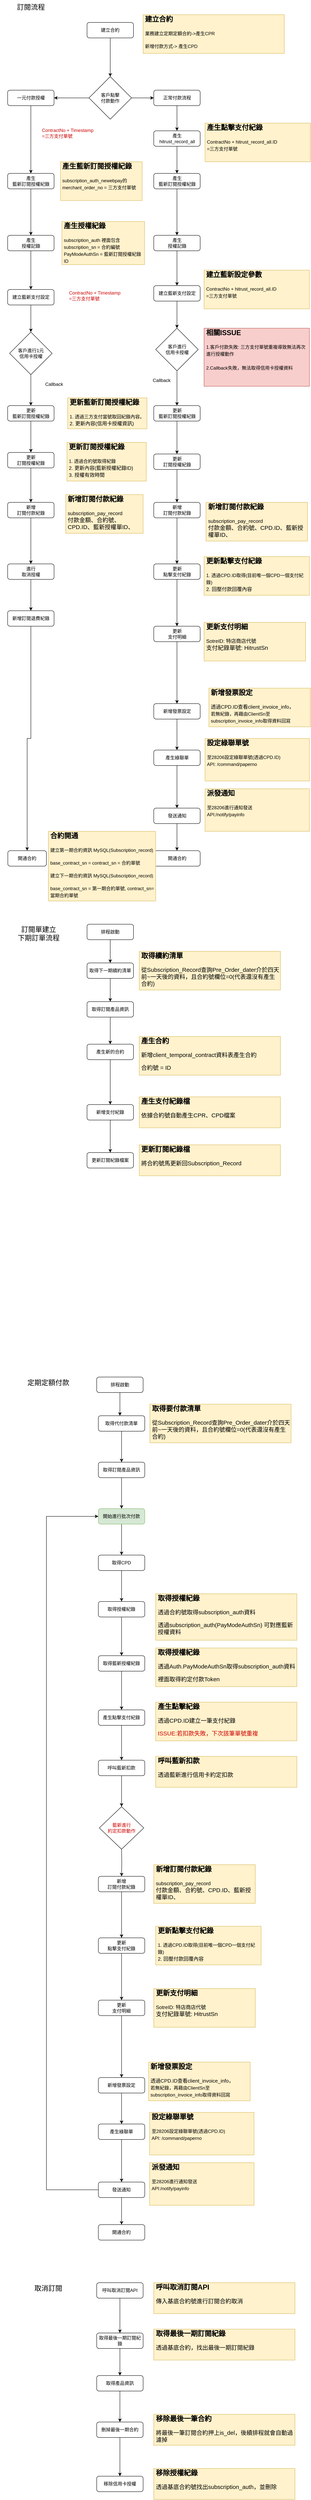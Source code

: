 <mxfile version="20.2.7" type="device"><diagram id="C5RBs43oDa-KdzZeNtuy" name="Page-1"><mxGraphModel dx="1422" dy="3100" grid="1" gridSize="10" guides="1" tooltips="1" connect="1" arrows="1" fold="1" page="1" pageScale="1" pageWidth="827" pageHeight="1169" math="0" shadow="0"><root><mxCell id="WIyWlLk6GJQsqaUBKTNV-0"/><mxCell id="WIyWlLk6GJQsqaUBKTNV-1" parent="WIyWlLk6GJQsqaUBKTNV-0"/><mxCell id="qbngYdAmjXUDiEAfB_qs-0" value="&lt;span style=&quot;font-size: 18px;&quot;&gt;訂閱流程&lt;/span&gt;" style="text;html=1;strokeColor=none;fillColor=none;align=center;verticalAlign=middle;whiteSpace=wrap;rounded=0;" parent="WIyWlLk6GJQsqaUBKTNV-1" vertex="1"><mxGeometry y="-2338" width="160" height="38" as="geometry"/></mxCell><mxCell id="qbngYdAmjXUDiEAfB_qs-3" style="edgeStyle=orthogonalEdgeStyle;rounded=0;orthogonalLoop=1;jettySize=auto;html=1;entryX=0.5;entryY=0;entryDx=0;entryDy=0;" parent="WIyWlLk6GJQsqaUBKTNV-1" source="qbngYdAmjXUDiEAfB_qs-1" edge="1"><mxGeometry relative="1" as="geometry"><mxPoint x="285" y="-2140" as="targetPoint"/></mxGeometry></mxCell><mxCell id="qbngYdAmjXUDiEAfB_qs-1" value="建立合約" style="rounded=1;whiteSpace=wrap;html=1;fontSize=12;glass=0;strokeWidth=1;shadow=0;" parent="WIyWlLk6GJQsqaUBKTNV-1" vertex="1"><mxGeometry x="225" y="-2280" width="120" height="40" as="geometry"/></mxCell><mxCell id="qbngYdAmjXUDiEAfB_qs-2" value="&lt;h1 style=&quot;font-size: 18px;&quot;&gt;建立合約&lt;/h1&gt;&lt;p style=&quot;&quot;&gt;&lt;span style=&quot;font-size: 12px;&quot;&gt;業務建立定期定額合約-&amp;gt;產生CPR&lt;/span&gt;&lt;/p&gt;&lt;p style=&quot;&quot;&gt;&lt;span style=&quot;font-size: 12px;&quot;&gt;新增付款方式-&amp;gt; 產生CPD&lt;/span&gt;&lt;/p&gt;" style="text;html=1;strokeColor=#d6b656;fillColor=#fff2cc;spacing=5;spacingTop=-20;whiteSpace=wrap;overflow=hidden;rounded=0;fontSize=15;" parent="WIyWlLk6GJQsqaUBKTNV-1" vertex="1"><mxGeometry x="370" y="-2300" width="365" height="100" as="geometry"/></mxCell><mxCell id="qbngYdAmjXUDiEAfB_qs-8" style="edgeStyle=orthogonalEdgeStyle;rounded=0;orthogonalLoop=1;jettySize=auto;html=1;" parent="WIyWlLk6GJQsqaUBKTNV-1" source="qbngYdAmjXUDiEAfB_qs-6" target="qbngYdAmjXUDiEAfB_qs-7" edge="1"><mxGeometry relative="1" as="geometry"/></mxCell><mxCell id="ElhODkZ8L2R_vUTgXURQ-17" style="edgeStyle=orthogonalEdgeStyle;rounded=0;orthogonalLoop=1;jettySize=auto;html=1;entryX=1;entryY=0.5;entryDx=0;entryDy=0;fontSize=12;" parent="WIyWlLk6GJQsqaUBKTNV-1" source="qbngYdAmjXUDiEAfB_qs-6" target="ElhODkZ8L2R_vUTgXURQ-16" edge="1"><mxGeometry relative="1" as="geometry"/></mxCell><mxCell id="qbngYdAmjXUDiEAfB_qs-6" value="客戶點擊&lt;br&gt;付款動作" style="rhombus;whiteSpace=wrap;html=1;" parent="WIyWlLk6GJQsqaUBKTNV-1" vertex="1"><mxGeometry x="230" y="-2140" width="110" height="110" as="geometry"/></mxCell><mxCell id="qbngYdAmjXUDiEAfB_qs-11" style="edgeStyle=orthogonalEdgeStyle;rounded=0;orthogonalLoop=1;jettySize=auto;html=1;" parent="WIyWlLk6GJQsqaUBKTNV-1" source="qbngYdAmjXUDiEAfB_qs-7" target="qbngYdAmjXUDiEAfB_qs-10" edge="1"><mxGeometry relative="1" as="geometry"/></mxCell><mxCell id="qbngYdAmjXUDiEAfB_qs-7" value="正常付款流程" style="rounded=1;whiteSpace=wrap;html=1;fontSize=12;glass=0;strokeWidth=1;shadow=0;" parent="WIyWlLk6GJQsqaUBKTNV-1" vertex="1"><mxGeometry x="397.5" y="-2105" width="120" height="40" as="geometry"/></mxCell><mxCell id="qbngYdAmjXUDiEAfB_qs-12" style="edgeStyle=orthogonalEdgeStyle;rounded=0;orthogonalLoop=1;jettySize=auto;html=1;entryX=0.5;entryY=0;entryDx=0;entryDy=0;" parent="WIyWlLk6GJQsqaUBKTNV-1" source="qbngYdAmjXUDiEAfB_qs-10" target="qbngYdAmjXUDiEAfB_qs-13" edge="1"><mxGeometry relative="1" as="geometry"><mxPoint x="457.5" y="-1910" as="targetPoint"/></mxGeometry></mxCell><mxCell id="qbngYdAmjXUDiEAfB_qs-10" value="產生&lt;br&gt;hitrust_record_all" style="rounded=1;whiteSpace=wrap;html=1;fontSize=12;glass=0;strokeWidth=1;shadow=0;" parent="WIyWlLk6GJQsqaUBKTNV-1" vertex="1"><mxGeometry x="397.5" y="-2000" width="120" height="40" as="geometry"/></mxCell><mxCell id="qbngYdAmjXUDiEAfB_qs-18" style="edgeStyle=orthogonalEdgeStyle;rounded=0;orthogonalLoop=1;jettySize=auto;html=1;" parent="WIyWlLk6GJQsqaUBKTNV-1" source="qbngYdAmjXUDiEAfB_qs-13" target="qbngYdAmjXUDiEAfB_qs-17" edge="1"><mxGeometry relative="1" as="geometry"/></mxCell><mxCell id="qbngYdAmjXUDiEAfB_qs-13" value="產生&lt;br&gt;藍新訂閱授權紀錄" style="rounded=1;whiteSpace=wrap;html=1;fontSize=12;glass=0;strokeWidth=1;shadow=0;" parent="WIyWlLk6GJQsqaUBKTNV-1" vertex="1"><mxGeometry x="397.5" y="-1890" width="120" height="40" as="geometry"/></mxCell><mxCell id="qbngYdAmjXUDiEAfB_qs-14" value="&lt;h1 style=&quot;font-size: 18px;&quot;&gt;產生點擊支付紀錄&lt;/h1&gt;&lt;p style=&quot;&quot;&gt;&lt;/p&gt;&lt;span style=&quot;font-size: 12px;&quot;&gt;ContractNo +&amp;nbsp;&lt;/span&gt;&lt;span style=&quot;font-size: 12px; text-align: center;&quot;&gt;hitrust_record_all.ID&lt;br&gt;=三方支付單號&lt;br&gt;&lt;/span&gt;" style="text;html=1;strokeColor=#d6b656;fillColor=#fff2cc;spacing=5;spacingTop=-20;whiteSpace=wrap;overflow=hidden;rounded=0;fontSize=15;" parent="WIyWlLk6GJQsqaUBKTNV-1" vertex="1"><mxGeometry x="530" y="-2020" width="272.5" height="100" as="geometry"/></mxCell><mxCell id="qbngYdAmjXUDiEAfB_qs-21" style="edgeStyle=orthogonalEdgeStyle;rounded=0;orthogonalLoop=1;jettySize=auto;html=1;entryX=0.5;entryY=0;entryDx=0;entryDy=0;fontSize=12;" parent="WIyWlLk6GJQsqaUBKTNV-1" source="qbngYdAmjXUDiEAfB_qs-17" target="qbngYdAmjXUDiEAfB_qs-20" edge="1"><mxGeometry relative="1" as="geometry"/></mxCell><mxCell id="qbngYdAmjXUDiEAfB_qs-17" value="產生&lt;br&gt;授權記錄" style="rounded=1;whiteSpace=wrap;html=1;fontSize=12;glass=0;strokeWidth=1;shadow=0;" parent="WIyWlLk6GJQsqaUBKTNV-1" vertex="1"><mxGeometry x="397.5" y="-1730" width="120" height="40" as="geometry"/></mxCell><mxCell id="qbngYdAmjXUDiEAfB_qs-19" value="&lt;h1 style=&quot;font-size: 18px;&quot;&gt;產生授權紀錄&lt;/h1&gt;&lt;p style=&quot;&quot;&gt;&lt;/p&gt;&lt;span style=&quot;text-align: center;&quot;&gt;&lt;span style=&quot;font-size: 12px;&quot;&gt;subscription_auth 裡面包含&lt;br&gt;subscription_sn = 合約編號&lt;/span&gt;&lt;br&gt;&lt;span style=&quot;font-size: 12px;&quot;&gt;PayModeAuthSn = 藍新訂閱授權紀錄ID&lt;/span&gt;&lt;br&gt;&lt;/span&gt;" style="text;html=1;strokeColor=#d6b656;fillColor=#fff2cc;spacing=5;spacingTop=-20;whiteSpace=wrap;overflow=hidden;rounded=0;fontSize=15;" parent="WIyWlLk6GJQsqaUBKTNV-1" vertex="1"><mxGeometry x="160" y="-1765.75" width="213.75" height="111.5" as="geometry"/></mxCell><mxCell id="qbngYdAmjXUDiEAfB_qs-24" style="edgeStyle=orthogonalEdgeStyle;rounded=0;orthogonalLoop=1;jettySize=auto;html=1;entryX=0.5;entryY=0;entryDx=0;entryDy=0;fontSize=12;" parent="WIyWlLk6GJQsqaUBKTNV-1" source="qbngYdAmjXUDiEAfB_qs-20" target="qbngYdAmjXUDiEAfB_qs-23" edge="1"><mxGeometry relative="1" as="geometry"/></mxCell><mxCell id="qbngYdAmjXUDiEAfB_qs-20" value="建立藍新支付設定" style="rounded=1;whiteSpace=wrap;html=1;fontSize=12;glass=0;strokeWidth=1;shadow=0;" parent="WIyWlLk6GJQsqaUBKTNV-1" vertex="1"><mxGeometry x="397.5" y="-1600" width="120" height="40" as="geometry"/></mxCell><mxCell id="qbngYdAmjXUDiEAfB_qs-22" value="&lt;h1 style=&quot;font-size: 18px;&quot;&gt;建立藍新設定參數&lt;/h1&gt;&lt;p style=&quot;&quot;&gt;&lt;/p&gt;&lt;span style=&quot;font-size: 12px;&quot;&gt;ContractNo +&amp;nbsp;&lt;/span&gt;&lt;span style=&quot;font-size: 12px; text-align: center;&quot;&gt;hitrust_record_all.ID&lt;br&gt;=三方支付單號&lt;br&gt;&lt;/span&gt;" style="text;html=1;strokeColor=#d6b656;fillColor=#fff2cc;spacing=5;spacingTop=-20;whiteSpace=wrap;overflow=hidden;rounded=0;fontSize=15;" parent="WIyWlLk6GJQsqaUBKTNV-1" vertex="1"><mxGeometry x="527.5" y="-1640" width="272.5" height="100" as="geometry"/></mxCell><mxCell id="qbngYdAmjXUDiEAfB_qs-26" style="edgeStyle=orthogonalEdgeStyle;rounded=0;orthogonalLoop=1;jettySize=auto;html=1;fontSize=12;" parent="WIyWlLk6GJQsqaUBKTNV-1" source="qbngYdAmjXUDiEAfB_qs-23" target="qbngYdAmjXUDiEAfB_qs-25" edge="1"><mxGeometry relative="1" as="geometry"/></mxCell><mxCell id="qbngYdAmjXUDiEAfB_qs-23" value="客戶進行&lt;br&gt;信用卡授權" style="rhombus;whiteSpace=wrap;html=1;" parent="WIyWlLk6GJQsqaUBKTNV-1" vertex="1"><mxGeometry x="402.5" y="-1490" width="110" height="110" as="geometry"/></mxCell><mxCell id="qbngYdAmjXUDiEAfB_qs-34" style="edgeStyle=orthogonalEdgeStyle;rounded=0;orthogonalLoop=1;jettySize=auto;html=1;entryX=0.5;entryY=0;entryDx=0;entryDy=0;fontSize=13;" parent="WIyWlLk6GJQsqaUBKTNV-1" source="qbngYdAmjXUDiEAfB_qs-25" target="qbngYdAmjXUDiEAfB_qs-32" edge="1"><mxGeometry relative="1" as="geometry"/></mxCell><mxCell id="qbngYdAmjXUDiEAfB_qs-25" value="更新&lt;br&gt;藍新訂閱授權紀錄" style="rounded=1;whiteSpace=wrap;html=1;fontSize=12;glass=0;strokeWidth=1;shadow=0;" parent="WIyWlLk6GJQsqaUBKTNV-1" vertex="1"><mxGeometry x="397.5" y="-1290" width="120" height="40" as="geometry"/></mxCell><mxCell id="qbngYdAmjXUDiEAfB_qs-27" value="Callback" style="text;html=1;strokeColor=none;fillColor=none;align=center;verticalAlign=middle;whiteSpace=wrap;rounded=0;fontSize=12;" parent="WIyWlLk6GJQsqaUBKTNV-1" vertex="1"><mxGeometry x="387.5" y="-1370" width="60" height="30" as="geometry"/></mxCell><mxCell id="qbngYdAmjXUDiEAfB_qs-30" value="&lt;h1 style=&quot;font-size: 18px;&quot;&gt;相關ISSUE&lt;/h1&gt;&lt;p style=&quot;&quot;&gt;&lt;/p&gt;&lt;span style=&quot;font-size: 12px; text-align: center;&quot;&gt;1.客戶付款失敗: 三方支付單號重複導致無法再次進行授權動作&lt;br&gt;&lt;br&gt;2.Callback失敗，無法取得信用卡授權資料&lt;br&gt;&lt;/span&gt;" style="text;html=1;strokeColor=#b85450;fillColor=#f8cecc;spacing=5;spacingTop=-20;whiteSpace=wrap;overflow=hidden;rounded=0;fontSize=15;" parent="WIyWlLk6GJQsqaUBKTNV-1" vertex="1"><mxGeometry x="527.5" y="-1490" width="272.5" height="150" as="geometry"/></mxCell><mxCell id="qbngYdAmjXUDiEAfB_qs-31" value="&lt;h1 style=&quot;font-size: 18px;&quot;&gt;更新藍新訂閱授權紀錄&lt;/h1&gt;&lt;p style=&quot;&quot;&gt;&lt;/p&gt;&lt;span style=&quot;text-align: center; font-size: 13px;&quot;&gt;&lt;span style=&quot;font-size: 12px;&quot;&gt;1. 透過三方支付當號取回紀錄內容。&lt;br&gt;&lt;/span&gt;2. 更新內容(信用卡授權資訊)&lt;br&gt;&lt;br&gt;&lt;/span&gt;" style="text;html=1;strokeColor=#d6b656;fillColor=#fff2cc;spacing=5;spacingTop=-20;whiteSpace=wrap;overflow=hidden;rounded=0;fontSize=15;" parent="WIyWlLk6GJQsqaUBKTNV-1" vertex="1"><mxGeometry x="175" y="-1310" width="205" height="80" as="geometry"/></mxCell><mxCell id="qbngYdAmjXUDiEAfB_qs-36" style="edgeStyle=orthogonalEdgeStyle;rounded=0;orthogonalLoop=1;jettySize=auto;html=1;fontSize=13;" parent="WIyWlLk6GJQsqaUBKTNV-1" source="qbngYdAmjXUDiEAfB_qs-32" target="qbngYdAmjXUDiEAfB_qs-35" edge="1"><mxGeometry relative="1" as="geometry"/></mxCell><mxCell id="qbngYdAmjXUDiEAfB_qs-32" value="更新&lt;br&gt;訂閱授權紀錄" style="rounded=1;whiteSpace=wrap;html=1;fontSize=12;glass=0;strokeWidth=1;shadow=0;" parent="WIyWlLk6GJQsqaUBKTNV-1" vertex="1"><mxGeometry x="397.5" y="-1165" width="120" height="40" as="geometry"/></mxCell><mxCell id="qbngYdAmjXUDiEAfB_qs-33" value="&lt;h1 style=&quot;font-size: 18px;&quot;&gt;更新訂閱授權紀錄&lt;/h1&gt;&lt;p style=&quot;&quot;&gt;&lt;/p&gt;&lt;span style=&quot;text-align: center; font-size: 13px;&quot;&gt;&lt;span style=&quot;font-size: 12px;&quot;&gt;1. 透過合約號取得紀錄&lt;br&gt;&lt;/span&gt;2. 更新內容(藍新授權紀錄ID)&lt;br&gt;3. 授權有效時間&lt;br&gt;&lt;br&gt;&lt;/span&gt;" style="text;html=1;strokeColor=#d6b656;fillColor=#fff2cc;spacing=5;spacingTop=-20;whiteSpace=wrap;overflow=hidden;rounded=0;fontSize=15;" parent="WIyWlLk6GJQsqaUBKTNV-1" vertex="1"><mxGeometry x="173.13" y="-1195" width="205" height="100" as="geometry"/></mxCell><mxCell id="qbngYdAmjXUDiEAfB_qs-39" style="edgeStyle=orthogonalEdgeStyle;rounded=0;orthogonalLoop=1;jettySize=auto;html=1;fontSize=13;" parent="WIyWlLk6GJQsqaUBKTNV-1" source="qbngYdAmjXUDiEAfB_qs-35" target="qbngYdAmjXUDiEAfB_qs-38" edge="1"><mxGeometry relative="1" as="geometry"/></mxCell><mxCell id="qbngYdAmjXUDiEAfB_qs-35" value="新增&lt;br&gt;訂閱付款紀錄" style="rounded=1;whiteSpace=wrap;html=1;fontSize=12;glass=0;strokeWidth=1;shadow=0;" parent="WIyWlLk6GJQsqaUBKTNV-1" vertex="1"><mxGeometry x="397.5" y="-1040" width="120" height="40" as="geometry"/></mxCell><mxCell id="qbngYdAmjXUDiEAfB_qs-37" value="&lt;h1 style=&quot;font-size: 18px;&quot;&gt;新增訂閱付款紀錄&lt;/h1&gt;&lt;p style=&quot;&quot;&gt;&lt;/p&gt;&lt;span style=&quot;text-align: center;&quot;&gt;&lt;span style=&quot;font-size: 13px;&quot;&gt;subscription_pay_record&lt;br&gt;&lt;/span&gt;付款金額、合約號、CPD.ID、藍新授權單ID、&lt;br&gt;&lt;br&gt;&lt;/span&gt;" style="text;html=1;strokeColor=#d6b656;fillColor=#fff2cc;spacing=5;spacingTop=-20;whiteSpace=wrap;overflow=hidden;rounded=0;fontSize=15;" parent="WIyWlLk6GJQsqaUBKTNV-1" vertex="1"><mxGeometry x="532.5" y="-1040" width="262.5" height="100" as="geometry"/></mxCell><mxCell id="qbngYdAmjXUDiEAfB_qs-42" style="edgeStyle=orthogonalEdgeStyle;rounded=0;orthogonalLoop=1;jettySize=auto;html=1;entryX=0.5;entryY=0;entryDx=0;entryDy=0;fontSize=13;" parent="WIyWlLk6GJQsqaUBKTNV-1" source="qbngYdAmjXUDiEAfB_qs-38" target="qbngYdAmjXUDiEAfB_qs-41" edge="1"><mxGeometry relative="1" as="geometry"/></mxCell><mxCell id="qbngYdAmjXUDiEAfB_qs-38" value="更新&lt;br&gt;點擊支付紀錄" style="rounded=1;whiteSpace=wrap;html=1;fontSize=12;glass=0;strokeWidth=1;shadow=0;" parent="WIyWlLk6GJQsqaUBKTNV-1" vertex="1"><mxGeometry x="397.5" y="-881" width="120" height="40" as="geometry"/></mxCell><mxCell id="qbngYdAmjXUDiEAfB_qs-40" value="&lt;h1 style=&quot;font-size: 18px;&quot;&gt;更新點擊支付紀錄&lt;/h1&gt;&lt;p style=&quot;&quot;&gt;&lt;/p&gt;&lt;span style=&quot;text-align: center; font-size: 13px;&quot;&gt;&lt;span style=&quot;font-size: 12px;&quot;&gt;1. 透過CPD.ID取得(目前唯一個CPD一個支付紀錄)&lt;br&gt;&lt;/span&gt;2. 回壓付款回覆內容&lt;br&gt;&lt;br&gt;&lt;/span&gt;" style="text;html=1;strokeColor=#d6b656;fillColor=#fff2cc;spacing=5;spacingTop=-20;whiteSpace=wrap;overflow=hidden;rounded=0;fontSize=15;" parent="WIyWlLk6GJQsqaUBKTNV-1" vertex="1"><mxGeometry x="527.5" y="-900" width="272.5" height="100" as="geometry"/></mxCell><mxCell id="ElhODkZ8L2R_vUTgXURQ-1" style="edgeStyle=orthogonalEdgeStyle;rounded=0;orthogonalLoop=1;jettySize=auto;html=1;entryX=0.5;entryY=0;entryDx=0;entryDy=0;" parent="WIyWlLk6GJQsqaUBKTNV-1" source="qbngYdAmjXUDiEAfB_qs-41" target="ElhODkZ8L2R_vUTgXURQ-0" edge="1"><mxGeometry relative="1" as="geometry"/></mxCell><mxCell id="qbngYdAmjXUDiEAfB_qs-41" value="更新&lt;br&gt;支付明細" style="rounded=1;whiteSpace=wrap;html=1;fontSize=12;glass=0;strokeWidth=1;shadow=0;" parent="WIyWlLk6GJQsqaUBKTNV-1" vertex="1"><mxGeometry x="397.5" y="-720" width="120" height="40" as="geometry"/></mxCell><mxCell id="qbngYdAmjXUDiEAfB_qs-43" value="&lt;h1 style=&quot;font-size: 18px;&quot;&gt;更新支付明細&lt;/h1&gt;&lt;p style=&quot;&quot;&gt;&lt;/p&gt;&lt;span style=&quot;text-align: center;&quot;&gt;&lt;span style=&quot;font-size: 13px;&quot;&gt;SotreID: 特店商店代號&lt;br&gt;&lt;/span&gt;支付紀錄單號: HitrustSn&lt;br&gt;&lt;br&gt;&lt;/span&gt;" style="text;html=1;strokeColor=#d6b656;fillColor=#fff2cc;spacing=5;spacingTop=-20;whiteSpace=wrap;overflow=hidden;rounded=0;fontSize=15;" parent="WIyWlLk6GJQsqaUBKTNV-1" vertex="1"><mxGeometry x="527.5" y="-730" width="262.5" height="100" as="geometry"/></mxCell><mxCell id="ElhODkZ8L2R_vUTgXURQ-4" style="edgeStyle=orthogonalEdgeStyle;rounded=0;orthogonalLoop=1;jettySize=auto;html=1;fontSize=12;" parent="WIyWlLk6GJQsqaUBKTNV-1" source="ElhODkZ8L2R_vUTgXURQ-0" target="ElhODkZ8L2R_vUTgXURQ-3" edge="1"><mxGeometry relative="1" as="geometry"/></mxCell><mxCell id="ElhODkZ8L2R_vUTgXURQ-0" value="新增發票設定" style="rounded=1;whiteSpace=wrap;html=1;fontSize=12;glass=0;strokeWidth=1;shadow=0;" parent="WIyWlLk6GJQsqaUBKTNV-1" vertex="1"><mxGeometry x="397.5" y="-520" width="120" height="40" as="geometry"/></mxCell><mxCell id="ElhODkZ8L2R_vUTgXURQ-2" value="&lt;h1 style=&quot;font-size: 18px;&quot;&gt;新增發票設定&lt;/h1&gt;&lt;p style=&quot;&quot;&gt;&lt;/p&gt;&lt;span style=&quot;text-align: center;&quot;&gt;&lt;span style=&quot;font-size: 13px;&quot;&gt;透過CPD.ID查看client_invoice_info，&lt;br&gt;&lt;/span&gt;&lt;font style=&quot;font-size: 12px;&quot;&gt;若無紀錄，再藉由ClientSn至subscription_invoice_info取得資料回寫&lt;/font&gt;&lt;br&gt;&lt;/span&gt;" style="text;html=1;strokeColor=#d6b656;fillColor=#fff2cc;spacing=5;spacingTop=-20;whiteSpace=wrap;overflow=hidden;rounded=0;fontSize=15;" parent="WIyWlLk6GJQsqaUBKTNV-1" vertex="1"><mxGeometry x="540" y="-560" width="262.5" height="100" as="geometry"/></mxCell><mxCell id="ElhODkZ8L2R_vUTgXURQ-11" style="edgeStyle=orthogonalEdgeStyle;rounded=0;orthogonalLoop=1;jettySize=auto;html=1;fontSize=12;" parent="WIyWlLk6GJQsqaUBKTNV-1" source="ElhODkZ8L2R_vUTgXURQ-3" target="ElhODkZ8L2R_vUTgXURQ-10" edge="1"><mxGeometry relative="1" as="geometry"/></mxCell><mxCell id="ElhODkZ8L2R_vUTgXURQ-3" value="產生綠聯單" style="rounded=1;whiteSpace=wrap;html=1;fontSize=12;glass=0;strokeWidth=1;shadow=0;" parent="WIyWlLk6GJQsqaUBKTNV-1" vertex="1"><mxGeometry x="397.5" y="-400" width="120" height="40" as="geometry"/></mxCell><mxCell id="ElhODkZ8L2R_vUTgXURQ-6" value="&lt;h1 style=&quot;font-size: 18px;&quot;&gt;設定綠聯單號&lt;/h1&gt;&lt;p style=&quot;&quot;&gt;&lt;/p&gt;&lt;span style=&quot;font-size: 12px;&quot;&gt;至28206設定綠聯單號(透過CPD.ID)&lt;/span&gt;&lt;br&gt;&lt;span style=&quot;font-size: 12px;&quot;&gt;API: /command/paperno&lt;br&gt;&lt;/span&gt;" style="text;html=1;strokeColor=#d6b656;fillColor=#fff2cc;spacing=5;spacingTop=-20;whiteSpace=wrap;overflow=hidden;rounded=0;fontSize=15;" parent="WIyWlLk6GJQsqaUBKTNV-1" vertex="1"><mxGeometry x="530" y="-430" width="270" height="110" as="geometry"/></mxCell><mxCell id="ElhODkZ8L2R_vUTgXURQ-7" value="&lt;h1 style=&quot;font-size: 18px;&quot;&gt;派發通知&lt;/h1&gt;&lt;p style=&quot;&quot;&gt;&lt;/p&gt;&lt;span style=&quot;font-size: 12px;&quot;&gt;至28206進行通知發送&lt;br&gt;API:/notify/payinfo&lt;/span&gt;" style="text;html=1;strokeColor=#d6b656;fillColor=#fff2cc;spacing=5;spacingTop=-20;whiteSpace=wrap;overflow=hidden;rounded=0;fontSize=15;" parent="WIyWlLk6GJQsqaUBKTNV-1" vertex="1"><mxGeometry x="530" y="-300" width="270" height="110" as="geometry"/></mxCell><mxCell id="ElhODkZ8L2R_vUTgXURQ-13" style="edgeStyle=orthogonalEdgeStyle;rounded=0;orthogonalLoop=1;jettySize=auto;html=1;entryX=0.5;entryY=0;entryDx=0;entryDy=0;fontSize=12;" parent="WIyWlLk6GJQsqaUBKTNV-1" source="ElhODkZ8L2R_vUTgXURQ-10" target="ElhODkZ8L2R_vUTgXURQ-12" edge="1"><mxGeometry relative="1" as="geometry"/></mxCell><mxCell id="ElhODkZ8L2R_vUTgXURQ-10" value="發送通知" style="rounded=1;whiteSpace=wrap;html=1;fontSize=12;glass=0;strokeWidth=1;shadow=0;" parent="WIyWlLk6GJQsqaUBKTNV-1" vertex="1"><mxGeometry x="397.5" y="-250" width="120" height="40" as="geometry"/></mxCell><mxCell id="ElhODkZ8L2R_vUTgXURQ-12" value="開通合約" style="rounded=1;whiteSpace=wrap;html=1;fontSize=12;glass=0;strokeWidth=1;shadow=0;" parent="WIyWlLk6GJQsqaUBKTNV-1" vertex="1"><mxGeometry x="397.5" y="-140" width="120" height="40" as="geometry"/></mxCell><mxCell id="ElhODkZ8L2R_vUTgXURQ-15" value="&lt;h1 style=&quot;font-size: 18px;&quot;&gt;合約開通&lt;/h1&gt;&lt;p style=&quot;&quot;&gt;&lt;span style=&quot;font-size: 12px;&quot;&gt;建立第一期合約資訊 MySQL(Subscription_record)&amp;nbsp;&lt;/span&gt;&lt;/p&gt;&lt;p style=&quot;&quot;&gt;&lt;span style=&quot;font-size: 12px;&quot;&gt;base_contract_sn = contract_sn = 合約單號&lt;/span&gt;&lt;/p&gt;&lt;p style=&quot;&quot;&gt;&lt;span style=&quot;font-size: 12px;&quot;&gt;建立下一期合約資訊 MySQL(Subscription_record)&lt;/span&gt;&lt;br&gt;&lt;/p&gt;&lt;p style=&quot;&quot;&gt;&lt;span style=&quot;font-size: 12px;&quot;&gt;base_contract_sn = 第一期合約單號, contract_sn= 當期合約單號&lt;/span&gt;&lt;/p&gt;" style="text;html=1;strokeColor=#d6b656;fillColor=#fff2cc;spacing=5;spacingTop=-20;whiteSpace=wrap;overflow=hidden;rounded=0;fontSize=15;" parent="WIyWlLk6GJQsqaUBKTNV-1" vertex="1"><mxGeometry x="125" y="-190" width="277.5" height="180" as="geometry"/></mxCell><mxCell id="ElhODkZ8L2R_vUTgXURQ-20" style="edgeStyle=orthogonalEdgeStyle;rounded=0;orthogonalLoop=1;jettySize=auto;html=1;entryX=0.5;entryY=0;entryDx=0;entryDy=0;fontSize=12;" parent="WIyWlLk6GJQsqaUBKTNV-1" source="ElhODkZ8L2R_vUTgXURQ-16" target="ElhODkZ8L2R_vUTgXURQ-18" edge="1"><mxGeometry relative="1" as="geometry"/></mxCell><mxCell id="ElhODkZ8L2R_vUTgXURQ-16" value="一元付款授權" style="rounded=1;whiteSpace=wrap;html=1;fontSize=12;glass=0;strokeWidth=1;shadow=0;" parent="WIyWlLk6GJQsqaUBKTNV-1" vertex="1"><mxGeometry x="19.75" y="-2105" width="120" height="40" as="geometry"/></mxCell><mxCell id="ElhODkZ8L2R_vUTgXURQ-26" style="edgeStyle=orthogonalEdgeStyle;rounded=0;orthogonalLoop=1;jettySize=auto;html=1;fontSize=12;fontColor=#CC0000;" parent="WIyWlLk6GJQsqaUBKTNV-1" source="ElhODkZ8L2R_vUTgXURQ-18" target="ElhODkZ8L2R_vUTgXURQ-25" edge="1"><mxGeometry relative="1" as="geometry"/></mxCell><mxCell id="ElhODkZ8L2R_vUTgXURQ-18" value="產生&lt;br&gt;藍新訂閱授權紀錄" style="rounded=1;whiteSpace=wrap;html=1;fontSize=12;glass=0;strokeWidth=1;shadow=0;" parent="WIyWlLk6GJQsqaUBKTNV-1" vertex="1"><mxGeometry x="19.75" y="-1890" width="120" height="40" as="geometry"/></mxCell><mxCell id="ElhODkZ8L2R_vUTgXURQ-22" value="&lt;h1 style=&quot;font-size: 18px;&quot;&gt;產生藍新訂閱授權紀錄&lt;/h1&gt;&lt;p style=&quot;&quot;&gt;&lt;/p&gt;&lt;span style=&quot;text-align: center;&quot;&gt;&lt;span style=&quot;font-size: 12px;&quot;&gt;subscription_auth_newebpay的merchant_order_no = 三方支付單號&lt;/span&gt;&lt;br&gt;&lt;/span&gt;" style="text;html=1;strokeColor=#d6b656;fillColor=#fff2cc;spacing=5;spacingTop=-20;whiteSpace=wrap;overflow=hidden;rounded=0;fontSize=15;" parent="WIyWlLk6GJQsqaUBKTNV-1" vertex="1"><mxGeometry x="156.25" y="-1920" width="211.25" height="100" as="geometry"/></mxCell><mxCell id="ElhODkZ8L2R_vUTgXURQ-24" value="&lt;h1 style=&quot;text-align: left; font-size: 18px;&quot;&gt;&lt;/h1&gt;&lt;span style=&quot;&quot;&gt;&lt;div style=&quot;text-align: left;&quot;&gt;&lt;font color=&quot;#cc0000&quot;&gt;&lt;span style=&quot;background-color: initial;&quot;&gt;ContractNo + Timestamp&lt;/span&gt;&lt;/font&gt;&lt;/div&gt;&lt;/span&gt;&lt;div style=&quot;text-align: left;&quot;&gt;&lt;span style=&quot;background-color: initial;&quot;&gt;&lt;font color=&quot;#cc0000&quot;&gt;=三方支付單號&lt;/font&gt;&lt;/span&gt;&lt;/div&gt;" style="text;html=1;strokeColor=none;fillColor=none;align=center;verticalAlign=middle;whiteSpace=wrap;rounded=0;fontSize=12;" parent="WIyWlLk6GJQsqaUBKTNV-1" vertex="1"><mxGeometry x="90" y="-2030" width="170" height="60" as="geometry"/></mxCell><mxCell id="ElhODkZ8L2R_vUTgXURQ-28" style="edgeStyle=orthogonalEdgeStyle;rounded=0;orthogonalLoop=1;jettySize=auto;html=1;fontSize=12;fontColor=#CC0000;" parent="WIyWlLk6GJQsqaUBKTNV-1" source="ElhODkZ8L2R_vUTgXURQ-25" target="ElhODkZ8L2R_vUTgXURQ-27" edge="1"><mxGeometry relative="1" as="geometry"/></mxCell><mxCell id="ElhODkZ8L2R_vUTgXURQ-25" value="產生&lt;br&gt;授權記錄" style="rounded=1;whiteSpace=wrap;html=1;fontSize=12;glass=0;strokeWidth=1;shadow=0;" parent="WIyWlLk6GJQsqaUBKTNV-1" vertex="1"><mxGeometry x="19.75" y="-1730" width="120" height="40" as="geometry"/></mxCell><mxCell id="ElhODkZ8L2R_vUTgXURQ-31" style="edgeStyle=orthogonalEdgeStyle;rounded=0;orthogonalLoop=1;jettySize=auto;html=1;entryX=0.5;entryY=0;entryDx=0;entryDy=0;fontSize=12;fontColor=#CC0000;" parent="WIyWlLk6GJQsqaUBKTNV-1" source="ElhODkZ8L2R_vUTgXURQ-27" target="ElhODkZ8L2R_vUTgXURQ-30" edge="1"><mxGeometry relative="1" as="geometry"/></mxCell><mxCell id="ElhODkZ8L2R_vUTgXURQ-27" value="建立藍新支付設定" style="rounded=1;whiteSpace=wrap;html=1;fontSize=12;glass=0;strokeWidth=1;shadow=0;" parent="WIyWlLk6GJQsqaUBKTNV-1" vertex="1"><mxGeometry x="19.75" y="-1590" width="120" height="40" as="geometry"/></mxCell><mxCell id="ElhODkZ8L2R_vUTgXURQ-29" value="&lt;h1 style=&quot;text-align: left; font-size: 18px;&quot;&gt;&lt;/h1&gt;&lt;span style=&quot;&quot;&gt;&lt;div style=&quot;text-align: left;&quot;&gt;&lt;font color=&quot;#cc0000&quot;&gt;&lt;span style=&quot;background-color: initial;&quot;&gt;ContractNo + Timestamp&lt;/span&gt;&lt;/font&gt;&lt;/div&gt;&lt;/span&gt;&lt;div style=&quot;text-align: left;&quot;&gt;&lt;span style=&quot;background-color: initial;&quot;&gt;&lt;font color=&quot;#cc0000&quot;&gt;=三方支付單號&lt;/font&gt;&lt;/span&gt;&lt;/div&gt;" style="text;html=1;strokeColor=none;fillColor=none;align=center;verticalAlign=middle;whiteSpace=wrap;rounded=0;fontSize=12;" parent="WIyWlLk6GJQsqaUBKTNV-1" vertex="1"><mxGeometry x="160" y="-1610" width="170" height="60" as="geometry"/></mxCell><mxCell id="ElhODkZ8L2R_vUTgXURQ-33" style="edgeStyle=orthogonalEdgeStyle;rounded=0;orthogonalLoop=1;jettySize=auto;html=1;fontSize=12;fontColor=#CC0000;" parent="WIyWlLk6GJQsqaUBKTNV-1" source="ElhODkZ8L2R_vUTgXURQ-30" target="ElhODkZ8L2R_vUTgXURQ-32" edge="1"><mxGeometry relative="1" as="geometry"/></mxCell><mxCell id="ElhODkZ8L2R_vUTgXURQ-30" value="客戶進行1元&lt;br&gt;信用卡授權" style="rhombus;whiteSpace=wrap;html=1;" parent="WIyWlLk6GJQsqaUBKTNV-1" vertex="1"><mxGeometry x="24.75" y="-1480" width="110" height="110" as="geometry"/></mxCell><mxCell id="ElhODkZ8L2R_vUTgXURQ-36" style="edgeStyle=orthogonalEdgeStyle;rounded=0;orthogonalLoop=1;jettySize=auto;html=1;fontSize=12;fontColor=#CC0000;" parent="WIyWlLk6GJQsqaUBKTNV-1" source="ElhODkZ8L2R_vUTgXURQ-32" target="ElhODkZ8L2R_vUTgXURQ-35" edge="1"><mxGeometry relative="1" as="geometry"/></mxCell><mxCell id="ElhODkZ8L2R_vUTgXURQ-32" value="更新&lt;br&gt;藍新訂閱授權紀錄" style="rounded=1;whiteSpace=wrap;html=1;fontSize=12;glass=0;strokeWidth=1;shadow=0;" parent="WIyWlLk6GJQsqaUBKTNV-1" vertex="1"><mxGeometry x="19.75" y="-1290" width="120" height="40" as="geometry"/></mxCell><mxCell id="ElhODkZ8L2R_vUTgXURQ-34" value="Callback" style="text;html=1;strokeColor=none;fillColor=none;align=center;verticalAlign=middle;whiteSpace=wrap;rounded=0;fontSize=12;" parent="WIyWlLk6GJQsqaUBKTNV-1" vertex="1"><mxGeometry x="110" y="-1360" width="60" height="30" as="geometry"/></mxCell><mxCell id="ElhODkZ8L2R_vUTgXURQ-38" style="edgeStyle=orthogonalEdgeStyle;rounded=0;orthogonalLoop=1;jettySize=auto;html=1;entryX=0.5;entryY=0;entryDx=0;entryDy=0;fontSize=12;fontColor=#CC0000;" parent="WIyWlLk6GJQsqaUBKTNV-1" source="ElhODkZ8L2R_vUTgXURQ-35" target="ElhODkZ8L2R_vUTgXURQ-37" edge="1"><mxGeometry relative="1" as="geometry"/></mxCell><mxCell id="ElhODkZ8L2R_vUTgXURQ-35" value="更新&lt;br&gt;訂閱授權紀錄" style="rounded=1;whiteSpace=wrap;html=1;fontSize=12;glass=0;strokeWidth=1;shadow=0;" parent="WIyWlLk6GJQsqaUBKTNV-1" vertex="1"><mxGeometry x="19.75" y="-1169" width="120" height="40" as="geometry"/></mxCell><mxCell id="ElhODkZ8L2R_vUTgXURQ-42" style="edgeStyle=orthogonalEdgeStyle;rounded=0;orthogonalLoop=1;jettySize=auto;html=1;fontSize=12;fontColor=#CC0000;" parent="WIyWlLk6GJQsqaUBKTNV-1" source="ElhODkZ8L2R_vUTgXURQ-37" target="ElhODkZ8L2R_vUTgXURQ-41" edge="1"><mxGeometry relative="1" as="geometry"/></mxCell><mxCell id="ElhODkZ8L2R_vUTgXURQ-37" value="新增&lt;br&gt;訂閱付款紀錄" style="rounded=1;whiteSpace=wrap;html=1;fontSize=12;glass=0;strokeWidth=1;shadow=0;" parent="WIyWlLk6GJQsqaUBKTNV-1" vertex="1"><mxGeometry x="19.75" y="-1040" width="120" height="40" as="geometry"/></mxCell><mxCell id="ElhODkZ8L2R_vUTgXURQ-39" value="&lt;h1 style=&quot;font-size: 18px;&quot;&gt;新增訂閱付款紀錄&lt;/h1&gt;&lt;p style=&quot;&quot;&gt;&lt;/p&gt;&lt;span style=&quot;text-align: center;&quot;&gt;&lt;span style=&quot;font-size: 13px;&quot;&gt;subscription_pay_record&lt;br&gt;&lt;/span&gt;付款金額、合約號、CPD.ID、藍新授權單ID、&lt;br&gt;&lt;br&gt;&lt;/span&gt;" style="text;html=1;strokeColor=#d6b656;fillColor=#fff2cc;spacing=5;spacingTop=-20;whiteSpace=wrap;overflow=hidden;rounded=0;fontSize=15;" parent="WIyWlLk6GJQsqaUBKTNV-1" vertex="1"><mxGeometry x="170" y="-1060" width="200" height="100" as="geometry"/></mxCell><mxCell id="ElhODkZ8L2R_vUTgXURQ-44" style="edgeStyle=orthogonalEdgeStyle;rounded=0;orthogonalLoop=1;jettySize=auto;html=1;fontSize=12;fontColor=#CC0000;" parent="WIyWlLk6GJQsqaUBKTNV-1" source="ElhODkZ8L2R_vUTgXURQ-41" target="ElhODkZ8L2R_vUTgXURQ-43" edge="1"><mxGeometry relative="1" as="geometry"/></mxCell><mxCell id="ElhODkZ8L2R_vUTgXURQ-41" value="進行&lt;br&gt;取消授權" style="rounded=1;whiteSpace=wrap;html=1;fontSize=12;glass=0;strokeWidth=1;shadow=0;" parent="WIyWlLk6GJQsqaUBKTNV-1" vertex="1"><mxGeometry x="19.75" y="-881" width="120" height="40" as="geometry"/></mxCell><mxCell id="ElhODkZ8L2R_vUTgXURQ-46" style="edgeStyle=orthogonalEdgeStyle;rounded=0;orthogonalLoop=1;jettySize=auto;html=1;fontSize=12;fontColor=#CC0000;" parent="WIyWlLk6GJQsqaUBKTNV-1" source="ElhODkZ8L2R_vUTgXURQ-43" target="ElhODkZ8L2R_vUTgXURQ-45" edge="1"><mxGeometry relative="1" as="geometry"/></mxCell><mxCell id="ElhODkZ8L2R_vUTgXURQ-43" value="新增訂閱退費紀錄" style="rounded=1;whiteSpace=wrap;html=1;fontSize=12;glass=0;strokeWidth=1;shadow=0;" parent="WIyWlLk6GJQsqaUBKTNV-1" vertex="1"><mxGeometry x="19.75" y="-760" width="120" height="40" as="geometry"/></mxCell><mxCell id="ElhODkZ8L2R_vUTgXURQ-45" value="開通合約" style="rounded=1;whiteSpace=wrap;html=1;fontSize=12;glass=0;strokeWidth=1;shadow=0;" parent="WIyWlLk6GJQsqaUBKTNV-1" vertex="1"><mxGeometry x="20.25" y="-140" width="99.75" height="40" as="geometry"/></mxCell><mxCell id="ElhODkZ8L2R_vUTgXURQ-47" style="edgeStyle=orthogonalEdgeStyle;rounded=0;orthogonalLoop=1;jettySize=auto;html=1;entryX=0.5;entryY=0;entryDx=0;entryDy=0;fontSize=12;" parent="WIyWlLk6GJQsqaUBKTNV-1" source="ElhODkZ8L2R_vUTgXURQ-48" target="ElhODkZ8L2R_vUTgXURQ-51" edge="1"><mxGeometry relative="1" as="geometry"/></mxCell><mxCell id="ElhODkZ8L2R_vUTgXURQ-48" value="排程啟動" style="rounded=1;whiteSpace=wrap;html=1;fontSize=12;glass=0;strokeWidth=1;shadow=0;" parent="WIyWlLk6GJQsqaUBKTNV-1" vertex="1"><mxGeometry x="225" y="50" width="120" height="40" as="geometry"/></mxCell><mxCell id="ElhODkZ8L2R_vUTgXURQ-49" value="&lt;h1 style=&quot;font-size: 18px;&quot;&gt;取得續約清單&lt;/h1&gt;&lt;p style=&quot;&quot;&gt;從Subscription_Record查詢Pre_Order_dater介於四天前~一天後的資料，且合約號欄位=0(代表還沒有產生合約)&lt;/p&gt;" style="text;html=1;strokeColor=#d6b656;fillColor=#fff2cc;spacing=5;spacingTop=-20;whiteSpace=wrap;overflow=hidden;rounded=0;fontSize=15;" parent="WIyWlLk6GJQsqaUBKTNV-1" vertex="1"><mxGeometry x="360" y="120" width="365" height="100" as="geometry"/></mxCell><mxCell id="ElhODkZ8L2R_vUTgXURQ-50" style="edgeStyle=orthogonalEdgeStyle;rounded=0;orthogonalLoop=1;jettySize=auto;html=1;entryX=0.5;entryY=0;entryDx=0;entryDy=0;fontSize=12;" parent="WIyWlLk6GJQsqaUBKTNV-1" source="ElhODkZ8L2R_vUTgXURQ-51" target="ElhODkZ8L2R_vUTgXURQ-53" edge="1"><mxGeometry relative="1" as="geometry"/></mxCell><mxCell id="ElhODkZ8L2R_vUTgXURQ-51" value="取得下一期續約清單" style="rounded=1;whiteSpace=wrap;html=1;fontSize=12;glass=0;strokeWidth=1;shadow=0;" parent="WIyWlLk6GJQsqaUBKTNV-1" vertex="1"><mxGeometry x="225" y="150" width="120" height="40" as="geometry"/></mxCell><mxCell id="ElhODkZ8L2R_vUTgXURQ-52" style="edgeStyle=orthogonalEdgeStyle;rounded=0;orthogonalLoop=1;jettySize=auto;html=1;entryX=0.5;entryY=0;entryDx=0;entryDy=0;fontSize=12;" parent="WIyWlLk6GJQsqaUBKTNV-1" source="ElhODkZ8L2R_vUTgXURQ-53" target="ElhODkZ8L2R_vUTgXURQ-55" edge="1"><mxGeometry relative="1" as="geometry"/></mxCell><mxCell id="ElhODkZ8L2R_vUTgXURQ-53" value="取得訂閱產品資訊" style="rounded=1;whiteSpace=wrap;html=1;fontSize=12;glass=0;strokeWidth=1;shadow=0;" parent="WIyWlLk6GJQsqaUBKTNV-1" vertex="1"><mxGeometry x="225" y="250" width="120" height="40" as="geometry"/></mxCell><mxCell id="ElhODkZ8L2R_vUTgXURQ-54" style="edgeStyle=orthogonalEdgeStyle;rounded=0;orthogonalLoop=1;jettySize=auto;html=1;fontSize=12;" parent="WIyWlLk6GJQsqaUBKTNV-1" source="ElhODkZ8L2R_vUTgXURQ-55" target="ElhODkZ8L2R_vUTgXURQ-58" edge="1"><mxGeometry relative="1" as="geometry"/></mxCell><mxCell id="ElhODkZ8L2R_vUTgXURQ-55" value="產生新的合約" style="rounded=1;whiteSpace=wrap;html=1;fontSize=12;glass=0;strokeWidth=1;shadow=0;" parent="WIyWlLk6GJQsqaUBKTNV-1" vertex="1"><mxGeometry x="225" y="360" width="120" height="40" as="geometry"/></mxCell><mxCell id="ElhODkZ8L2R_vUTgXURQ-56" value="&lt;h1 style=&quot;font-size: 18px;&quot;&gt;產生合約&lt;/h1&gt;&lt;p style=&quot;&quot;&gt;新增client_temporal_contract資料表產生合約&lt;/p&gt;&lt;p style=&quot;&quot;&gt;合約號 = ID&amp;nbsp;&lt;br&gt;&lt;/p&gt;" style="text;html=1;strokeColor=#d6b656;fillColor=#fff2cc;spacing=5;spacingTop=-20;whiteSpace=wrap;overflow=hidden;rounded=0;fontSize=15;" parent="WIyWlLk6GJQsqaUBKTNV-1" vertex="1"><mxGeometry x="360" y="340" width="365" height="100" as="geometry"/></mxCell><mxCell id="ElhODkZ8L2R_vUTgXURQ-57" style="edgeStyle=orthogonalEdgeStyle;rounded=0;orthogonalLoop=1;jettySize=auto;html=1;fontSize=12;" parent="WIyWlLk6GJQsqaUBKTNV-1" source="ElhODkZ8L2R_vUTgXURQ-58" target="ElhODkZ8L2R_vUTgXURQ-60" edge="1"><mxGeometry relative="1" as="geometry"/></mxCell><mxCell id="ElhODkZ8L2R_vUTgXURQ-58" value="新增支付紀錄" style="rounded=1;whiteSpace=wrap;html=1;fontSize=12;glass=0;strokeWidth=1;shadow=0;" parent="WIyWlLk6GJQsqaUBKTNV-1" vertex="1"><mxGeometry x="225" y="516" width="120" height="40" as="geometry"/></mxCell><mxCell id="ElhODkZ8L2R_vUTgXURQ-59" value="&lt;h1 style=&quot;font-size: 18px;&quot;&gt;產生支付紀錄檔&lt;/h1&gt;&lt;p style=&quot;&quot;&gt;依據合約號自動產生CPR、CPD檔案&lt;/p&gt;" style="text;html=1;strokeColor=#d6b656;fillColor=#fff2cc;spacing=5;spacingTop=-20;whiteSpace=wrap;overflow=hidden;rounded=0;fontSize=15;" parent="WIyWlLk6GJQsqaUBKTNV-1" vertex="1"><mxGeometry x="360" y="496" width="365" height="80" as="geometry"/></mxCell><mxCell id="ElhODkZ8L2R_vUTgXURQ-60" value="更新訂閱紀錄檔案" style="rounded=1;whiteSpace=wrap;html=1;fontSize=12;glass=0;strokeWidth=1;shadow=0;" parent="WIyWlLk6GJQsqaUBKTNV-1" vertex="1"><mxGeometry x="225" y="640" width="120" height="40" as="geometry"/></mxCell><mxCell id="ElhODkZ8L2R_vUTgXURQ-61" value="&lt;h1 style=&quot;font-size: 18px;&quot;&gt;更新訂閱紀錄檔&lt;/h1&gt;&lt;p style=&quot;&quot;&gt;將合約號馬更新回Subscription_Record&lt;br&gt;&lt;/p&gt;" style="text;html=1;strokeColor=#d6b656;fillColor=#fff2cc;spacing=5;spacingTop=-20;whiteSpace=wrap;overflow=hidden;rounded=0;fontSize=15;" parent="WIyWlLk6GJQsqaUBKTNV-1" vertex="1"><mxGeometry x="360" y="620" width="365" height="80" as="geometry"/></mxCell><mxCell id="ElhODkZ8L2R_vUTgXURQ-62" value="&lt;span style=&quot;font-size: 18px;&quot;&gt;訂閱單建立&lt;br&gt;下期訂單流程&lt;/span&gt;" style="text;html=1;strokeColor=none;fillColor=none;align=center;verticalAlign=middle;whiteSpace=wrap;rounded=0;" parent="WIyWlLk6GJQsqaUBKTNV-1" vertex="1"><mxGeometry x="10" y="40" width="180" height="70" as="geometry"/></mxCell><mxCell id="ElhODkZ8L2R_vUTgXURQ-63" style="edgeStyle=orthogonalEdgeStyle;rounded=0;orthogonalLoop=1;jettySize=auto;html=1;entryX=0.5;entryY=0;entryDx=0;entryDy=0;fontSize=12;" parent="WIyWlLk6GJQsqaUBKTNV-1" source="ElhODkZ8L2R_vUTgXURQ-64" edge="1"><mxGeometry relative="1" as="geometry"><mxPoint x="310" y="1320" as="targetPoint"/></mxGeometry></mxCell><mxCell id="ElhODkZ8L2R_vUTgXURQ-64" value="排程啟動" style="rounded=1;whiteSpace=wrap;html=1;fontSize=12;glass=0;strokeWidth=1;shadow=0;" parent="WIyWlLk6GJQsqaUBKTNV-1" vertex="1"><mxGeometry x="250" y="1220" width="120" height="40" as="geometry"/></mxCell><mxCell id="ElhODkZ8L2R_vUTgXURQ-65" value="&lt;span style=&quot;font-size: 18px;&quot;&gt;定期定額付款&lt;/span&gt;" style="text;html=1;strokeColor=none;fillColor=none;align=center;verticalAlign=middle;whiteSpace=wrap;rounded=0;" parent="WIyWlLk6GJQsqaUBKTNV-1" vertex="1"><mxGeometry x="35" y="1200" width="180" height="70" as="geometry"/></mxCell><mxCell id="ElhODkZ8L2R_vUTgXURQ-66" value="&lt;h1 style=&quot;font-size: 18px;&quot;&gt;取得要付款清單&lt;/h1&gt;&lt;p style=&quot;&quot;&gt;從Subscription_Record查詢Pre_Order_dater介於四天前~一天後的資料，且合約號欄位=0(代表還沒有產生合約)&lt;/p&gt;" style="text;html=1;strokeColor=#d6b656;fillColor=#fff2cc;spacing=5;spacingTop=-20;whiteSpace=wrap;overflow=hidden;rounded=0;fontSize=15;" parent="WIyWlLk6GJQsqaUBKTNV-1" vertex="1"><mxGeometry x="387.5" y="1290" width="365" height="100" as="geometry"/></mxCell><mxCell id="ElhODkZ8L2R_vUTgXURQ-71" style="edgeStyle=orthogonalEdgeStyle;rounded=0;orthogonalLoop=1;jettySize=auto;html=1;fontSize=12;fontColor=#CC0000;" parent="WIyWlLk6GJQsqaUBKTNV-1" source="ElhODkZ8L2R_vUTgXURQ-68" target="ElhODkZ8L2R_vUTgXURQ-70" edge="1"><mxGeometry relative="1" as="geometry"/></mxCell><mxCell id="ElhODkZ8L2R_vUTgXURQ-68" value="取得代付款清單" style="rounded=1;whiteSpace=wrap;html=1;fontSize=12;glass=0;strokeWidth=1;shadow=0;" parent="WIyWlLk6GJQsqaUBKTNV-1" vertex="1"><mxGeometry x="254.25" y="1320" width="120" height="40" as="geometry"/></mxCell><mxCell id="ElhODkZ8L2R_vUTgXURQ-73" style="edgeStyle=orthogonalEdgeStyle;rounded=0;orthogonalLoop=1;jettySize=auto;html=1;entryX=0.5;entryY=0;entryDx=0;entryDy=0;fontSize=12;fontColor=#CC0000;" parent="WIyWlLk6GJQsqaUBKTNV-1" source="ElhODkZ8L2R_vUTgXURQ-70" target="ElhODkZ8L2R_vUTgXURQ-72" edge="1"><mxGeometry relative="1" as="geometry"/></mxCell><mxCell id="ElhODkZ8L2R_vUTgXURQ-70" value="取得訂閱產品資訊" style="rounded=1;whiteSpace=wrap;html=1;fontSize=12;glass=0;strokeWidth=1;shadow=0;" parent="WIyWlLk6GJQsqaUBKTNV-1" vertex="1"><mxGeometry x="254.25" y="1440" width="120" height="40" as="geometry"/></mxCell><mxCell id="ElhODkZ8L2R_vUTgXURQ-76" style="edgeStyle=orthogonalEdgeStyle;rounded=0;orthogonalLoop=1;jettySize=auto;html=1;entryX=0.5;entryY=0;entryDx=0;entryDy=0;fontSize=12;fontColor=#CC0000;" parent="WIyWlLk6GJQsqaUBKTNV-1" source="ElhODkZ8L2R_vUTgXURQ-72" target="ElhODkZ8L2R_vUTgXURQ-75" edge="1"><mxGeometry relative="1" as="geometry"/></mxCell><mxCell id="ElhODkZ8L2R_vUTgXURQ-72" value="開始進行批次付款" style="rounded=1;whiteSpace=wrap;html=1;fontSize=12;glass=0;strokeWidth=1;shadow=0;fillColor=#d5e8d4;strokeColor=#82b366;" parent="WIyWlLk6GJQsqaUBKTNV-1" vertex="1"><mxGeometry x="254.25" y="1560" width="120" height="40" as="geometry"/></mxCell><mxCell id="ElhODkZ8L2R_vUTgXURQ-78" style="edgeStyle=orthogonalEdgeStyle;rounded=0;orthogonalLoop=1;jettySize=auto;html=1;entryX=0.5;entryY=0;entryDx=0;entryDy=0;fontSize=12;fontColor=#CC0000;" parent="WIyWlLk6GJQsqaUBKTNV-1" source="ElhODkZ8L2R_vUTgXURQ-75" target="ElhODkZ8L2R_vUTgXURQ-77" edge="1"><mxGeometry relative="1" as="geometry"/></mxCell><mxCell id="ElhODkZ8L2R_vUTgXURQ-75" value="取得CPD" style="rounded=1;whiteSpace=wrap;html=1;fontSize=12;glass=0;strokeWidth=1;shadow=0;" parent="WIyWlLk6GJQsqaUBKTNV-1" vertex="1"><mxGeometry x="254.25" y="1680" width="120" height="40" as="geometry"/></mxCell><mxCell id="ElhODkZ8L2R_vUTgXURQ-81" style="edgeStyle=orthogonalEdgeStyle;rounded=0;orthogonalLoop=1;jettySize=auto;html=1;fontSize=12;fontColor=#CC0000;" parent="WIyWlLk6GJQsqaUBKTNV-1" source="ElhODkZ8L2R_vUTgXURQ-77" target="ElhODkZ8L2R_vUTgXURQ-80" edge="1"><mxGeometry relative="1" as="geometry"/></mxCell><mxCell id="ElhODkZ8L2R_vUTgXURQ-77" value="取得授權紀錄" style="rounded=1;whiteSpace=wrap;html=1;fontSize=12;glass=0;strokeWidth=1;shadow=0;" parent="WIyWlLk6GJQsqaUBKTNV-1" vertex="1"><mxGeometry x="254.25" y="1800" width="120" height="40" as="geometry"/></mxCell><mxCell id="ElhODkZ8L2R_vUTgXURQ-79" value="&lt;h1 style=&quot;font-size: 18px;&quot;&gt;取得授權紀錄&lt;/h1&gt;&lt;p style=&quot;&quot;&gt;透過合約號取得subscription_auth資料&lt;/p&gt;&lt;p style=&quot;&quot;&gt;透過subscription_auth(PayModeAuthSn) 可對應藍新授權資料&lt;/p&gt;" style="text;html=1;strokeColor=#d6b656;fillColor=#fff2cc;spacing=5;spacingTop=-20;whiteSpace=wrap;overflow=hidden;rounded=0;fontSize=15;" parent="WIyWlLk6GJQsqaUBKTNV-1" vertex="1"><mxGeometry x="402.5" y="1780" width="365" height="120" as="geometry"/></mxCell><mxCell id="ElhODkZ8L2R_vUTgXURQ-84" style="edgeStyle=orthogonalEdgeStyle;rounded=0;orthogonalLoop=1;jettySize=auto;html=1;entryX=0.5;entryY=0;entryDx=0;entryDy=0;fontSize=12;fontColor=#CC0000;" parent="WIyWlLk6GJQsqaUBKTNV-1" source="ElhODkZ8L2R_vUTgXURQ-80" target="ElhODkZ8L2R_vUTgXURQ-83" edge="1"><mxGeometry relative="1" as="geometry"/></mxCell><mxCell id="ElhODkZ8L2R_vUTgXURQ-80" value="取得藍新授權紀錄" style="rounded=1;whiteSpace=wrap;html=1;fontSize=12;glass=0;strokeWidth=1;shadow=0;" parent="WIyWlLk6GJQsqaUBKTNV-1" vertex="1"><mxGeometry x="254.25" y="1940" width="120" height="40" as="geometry"/></mxCell><mxCell id="ElhODkZ8L2R_vUTgXURQ-82" value="&lt;h1 style=&quot;font-size: 18px;&quot;&gt;取得授權紀錄&lt;/h1&gt;&lt;p style=&quot;&quot;&gt;透過Auth.PayModeAuthSn取得subscription_auth資料&lt;/p&gt;&lt;p style=&quot;&quot;&gt;裡面取得約定付款Token&lt;/p&gt;" style="text;html=1;strokeColor=#d6b656;fillColor=#fff2cc;spacing=5;spacingTop=-20;whiteSpace=wrap;overflow=hidden;rounded=0;fontSize=15;" parent="WIyWlLk6GJQsqaUBKTNV-1" vertex="1"><mxGeometry x="402.5" y="1920" width="365" height="100" as="geometry"/></mxCell><mxCell id="ElhODkZ8L2R_vUTgXURQ-87" style="edgeStyle=orthogonalEdgeStyle;rounded=0;orthogonalLoop=1;jettySize=auto;html=1;entryX=0.5;entryY=0;entryDx=0;entryDy=0;fontSize=12;fontColor=#CC0000;" parent="WIyWlLk6GJQsqaUBKTNV-1" source="ElhODkZ8L2R_vUTgXURQ-83" target="ElhODkZ8L2R_vUTgXURQ-86" edge="1"><mxGeometry relative="1" as="geometry"/></mxCell><mxCell id="ElhODkZ8L2R_vUTgXURQ-83" value="產生點擊支付紀錄" style="rounded=1;whiteSpace=wrap;html=1;fontSize=12;glass=0;strokeWidth=1;shadow=0;" parent="WIyWlLk6GJQsqaUBKTNV-1" vertex="1"><mxGeometry x="254.25" y="2080" width="120" height="40" as="geometry"/></mxCell><mxCell id="ElhODkZ8L2R_vUTgXURQ-85" value="&lt;h1 style=&quot;font-size: 18px;&quot;&gt;產生點擊紀錄&lt;/h1&gt;&lt;p style=&quot;&quot;&gt;透過CPD.ID建立一筆支付紀錄&lt;/p&gt;&lt;p style=&quot;&quot;&gt;&lt;font color=&quot;#cc0000&quot;&gt;ISSUE:若扣款失敗，下次該筆單號重複&lt;/font&gt;&lt;/p&gt;" style="text;html=1;strokeColor=#d6b656;fillColor=#fff2cc;spacing=5;spacingTop=-20;whiteSpace=wrap;overflow=hidden;rounded=0;fontSize=15;" parent="WIyWlLk6GJQsqaUBKTNV-1" vertex="1"><mxGeometry x="402.5" y="2060" width="365" height="100" as="geometry"/></mxCell><mxCell id="ElhODkZ8L2R_vUTgXURQ-91" style="edgeStyle=orthogonalEdgeStyle;rounded=0;orthogonalLoop=1;jettySize=auto;html=1;fontSize=12;fontColor=#CC0000;" parent="WIyWlLk6GJQsqaUBKTNV-1" source="ElhODkZ8L2R_vUTgXURQ-86" target="ElhODkZ8L2R_vUTgXURQ-90" edge="1"><mxGeometry relative="1" as="geometry"/></mxCell><mxCell id="ElhODkZ8L2R_vUTgXURQ-86" value="呼叫藍新扣款" style="rounded=1;whiteSpace=wrap;html=1;fontSize=12;glass=0;strokeWidth=1;shadow=0;" parent="WIyWlLk6GJQsqaUBKTNV-1" vertex="1"><mxGeometry x="254.25" y="2210" width="120" height="40" as="geometry"/></mxCell><mxCell id="ElhODkZ8L2R_vUTgXURQ-88" value="&lt;h1 style=&quot;font-size: 18px;&quot;&gt;呼叫藍新扣款&lt;/h1&gt;&lt;p style=&quot;&quot;&gt;透過藍新進行信用卡約定扣款&lt;/p&gt;" style="text;html=1;strokeColor=#d6b656;fillColor=#fff2cc;spacing=5;spacingTop=-20;whiteSpace=wrap;overflow=hidden;rounded=0;fontSize=15;" parent="WIyWlLk6GJQsqaUBKTNV-1" vertex="1"><mxGeometry x="402.5" y="2200" width="365" height="80" as="geometry"/></mxCell><mxCell id="ElhODkZ8L2R_vUTgXURQ-90" value="藍新進行&lt;br&gt;約定扣款動作" style="rhombus;whiteSpace=wrap;html=1;fontSize=12;fontColor=#CC0000;" parent="WIyWlLk6GJQsqaUBKTNV-1" vertex="1"><mxGeometry x="256.75" y="2330" width="115" height="110" as="geometry"/></mxCell><mxCell id="ElhODkZ8L2R_vUTgXURQ-114" style="edgeStyle=orthogonalEdgeStyle;rounded=0;orthogonalLoop=1;jettySize=auto;html=1;entryX=0.5;entryY=0;entryDx=0;entryDy=0;fontSize=12;fontColor=#CC0000;" parent="WIyWlLk6GJQsqaUBKTNV-1" target="ElhODkZ8L2R_vUTgXURQ-96" edge="1"><mxGeometry relative="1" as="geometry"><mxPoint x="314.25" y="2440" as="sourcePoint"/></mxGeometry></mxCell><mxCell id="ElhODkZ8L2R_vUTgXURQ-95" style="edgeStyle=orthogonalEdgeStyle;rounded=0;orthogonalLoop=1;jettySize=auto;html=1;fontSize=13;" parent="WIyWlLk6GJQsqaUBKTNV-1" source="ElhODkZ8L2R_vUTgXURQ-96" target="ElhODkZ8L2R_vUTgXURQ-99" edge="1"><mxGeometry relative="1" as="geometry"/></mxCell><mxCell id="ElhODkZ8L2R_vUTgXURQ-96" value="新增&lt;br&gt;訂閱付款紀錄" style="rounded=1;whiteSpace=wrap;html=1;fontSize=12;glass=0;strokeWidth=1;shadow=0;" parent="WIyWlLk6GJQsqaUBKTNV-1" vertex="1"><mxGeometry x="254.25" y="2510" width="120" height="40" as="geometry"/></mxCell><mxCell id="ElhODkZ8L2R_vUTgXURQ-97" value="&lt;h1 style=&quot;font-size: 18px;&quot;&gt;新增訂閱付款紀錄&lt;/h1&gt;&lt;p style=&quot;&quot;&gt;&lt;/p&gt;&lt;span style=&quot;text-align: center;&quot;&gt;&lt;span style=&quot;font-size: 13px;&quot;&gt;subscription_pay_record&lt;br&gt;&lt;/span&gt;付款金額、合約號、CPD.ID、藍新授權單ID、&lt;br&gt;&lt;br&gt;&lt;/span&gt;" style="text;html=1;strokeColor=#d6b656;fillColor=#fff2cc;spacing=5;spacingTop=-20;whiteSpace=wrap;overflow=hidden;rounded=0;fontSize=15;" parent="WIyWlLk6GJQsqaUBKTNV-1" vertex="1"><mxGeometry x="397.5" y="2480" width="262.5" height="100" as="geometry"/></mxCell><mxCell id="ElhODkZ8L2R_vUTgXURQ-98" style="edgeStyle=orthogonalEdgeStyle;rounded=0;orthogonalLoop=1;jettySize=auto;html=1;entryX=0.5;entryY=0;entryDx=0;entryDy=0;fontSize=13;" parent="WIyWlLk6GJQsqaUBKTNV-1" source="ElhODkZ8L2R_vUTgXURQ-99" target="ElhODkZ8L2R_vUTgXURQ-102" edge="1"><mxGeometry relative="1" as="geometry"/></mxCell><mxCell id="ElhODkZ8L2R_vUTgXURQ-99" value="更新&lt;br&gt;點擊支付紀錄" style="rounded=1;whiteSpace=wrap;html=1;fontSize=12;glass=0;strokeWidth=1;shadow=0;" parent="WIyWlLk6GJQsqaUBKTNV-1" vertex="1"><mxGeometry x="254.25" y="2669" width="120" height="40" as="geometry"/></mxCell><mxCell id="ElhODkZ8L2R_vUTgXURQ-100" value="&lt;h1 style=&quot;font-size: 18px;&quot;&gt;更新點擊支付紀錄&lt;/h1&gt;&lt;p style=&quot;&quot;&gt;&lt;/p&gt;&lt;span style=&quot;text-align: center; font-size: 13px;&quot;&gt;&lt;span style=&quot;font-size: 12px;&quot;&gt;1. 透過CPD.ID取得(目前唯一個CPD一個支付紀錄)&lt;br&gt;&lt;/span&gt;2. 回壓付款回覆內容&lt;br&gt;&lt;br&gt;&lt;/span&gt;" style="text;html=1;strokeColor=#d6b656;fillColor=#fff2cc;spacing=5;spacingTop=-20;whiteSpace=wrap;overflow=hidden;rounded=0;fontSize=15;" parent="WIyWlLk6GJQsqaUBKTNV-1" vertex="1"><mxGeometry x="402.5" y="2639" width="272.5" height="100" as="geometry"/></mxCell><mxCell id="ElhODkZ8L2R_vUTgXURQ-101" style="edgeStyle=orthogonalEdgeStyle;rounded=0;orthogonalLoop=1;jettySize=auto;html=1;entryX=0.5;entryY=0;entryDx=0;entryDy=0;" parent="WIyWlLk6GJQsqaUBKTNV-1" source="ElhODkZ8L2R_vUTgXURQ-102" target="ElhODkZ8L2R_vUTgXURQ-105" edge="1"><mxGeometry relative="1" as="geometry"/></mxCell><mxCell id="ElhODkZ8L2R_vUTgXURQ-102" value="更新&lt;br&gt;支付明細" style="rounded=1;whiteSpace=wrap;html=1;fontSize=12;glass=0;strokeWidth=1;shadow=0;" parent="WIyWlLk6GJQsqaUBKTNV-1" vertex="1"><mxGeometry x="254.25" y="2830" width="120" height="40" as="geometry"/></mxCell><mxCell id="ElhODkZ8L2R_vUTgXURQ-103" value="&lt;h1 style=&quot;font-size: 18px;&quot;&gt;更新支付明細&lt;/h1&gt;&lt;p style=&quot;&quot;&gt;&lt;/p&gt;&lt;span style=&quot;text-align: center;&quot;&gt;&lt;span style=&quot;font-size: 13px;&quot;&gt;SotreID: 特店商店代號&lt;br&gt;&lt;/span&gt;支付紀錄單號: HitrustSn&lt;br&gt;&lt;br&gt;&lt;/span&gt;" style="text;html=1;strokeColor=#d6b656;fillColor=#fff2cc;spacing=5;spacingTop=-20;whiteSpace=wrap;overflow=hidden;rounded=0;fontSize=15;" parent="WIyWlLk6GJQsqaUBKTNV-1" vertex="1"><mxGeometry x="397.5" y="2800" width="262.5" height="100" as="geometry"/></mxCell><mxCell id="ElhODkZ8L2R_vUTgXURQ-104" style="edgeStyle=orthogonalEdgeStyle;rounded=0;orthogonalLoop=1;jettySize=auto;html=1;fontSize=12;" parent="WIyWlLk6GJQsqaUBKTNV-1" source="ElhODkZ8L2R_vUTgXURQ-105" target="ElhODkZ8L2R_vUTgXURQ-108" edge="1"><mxGeometry relative="1" as="geometry"/></mxCell><mxCell id="ElhODkZ8L2R_vUTgXURQ-105" value="新增發票設定" style="rounded=1;whiteSpace=wrap;html=1;fontSize=12;glass=0;strokeWidth=1;shadow=0;" parent="WIyWlLk6GJQsqaUBKTNV-1" vertex="1"><mxGeometry x="254.25" y="3030" width="120" height="40" as="geometry"/></mxCell><mxCell id="ElhODkZ8L2R_vUTgXURQ-106" value="&lt;h1 style=&quot;font-size: 18px;&quot;&gt;新增發票設定&lt;/h1&gt;&lt;p style=&quot;&quot;&gt;&lt;/p&gt;&lt;span style=&quot;text-align: center;&quot;&gt;&lt;span style=&quot;font-size: 13px;&quot;&gt;透過CPD.ID查看client_invoice_info，&lt;br&gt;&lt;/span&gt;&lt;font style=&quot;font-size: 12px;&quot;&gt;若無紀錄，再藉由ClientSn至subscription_invoice_info取得資料回寫&lt;/font&gt;&lt;br&gt;&lt;/span&gt;" style="text;html=1;strokeColor=#d6b656;fillColor=#fff2cc;spacing=5;spacingTop=-20;whiteSpace=wrap;overflow=hidden;rounded=0;fontSize=15;" parent="WIyWlLk6GJQsqaUBKTNV-1" vertex="1"><mxGeometry x="384.25" y="2990" width="262.5" height="100" as="geometry"/></mxCell><mxCell id="ElhODkZ8L2R_vUTgXURQ-107" style="edgeStyle=orthogonalEdgeStyle;rounded=0;orthogonalLoop=1;jettySize=auto;html=1;fontSize=12;" parent="WIyWlLk6GJQsqaUBKTNV-1" source="ElhODkZ8L2R_vUTgXURQ-108" target="ElhODkZ8L2R_vUTgXURQ-112" edge="1"><mxGeometry relative="1" as="geometry"/></mxCell><mxCell id="ElhODkZ8L2R_vUTgXURQ-108" value="產生綠聯單" style="rounded=1;whiteSpace=wrap;html=1;fontSize=12;glass=0;strokeWidth=1;shadow=0;" parent="WIyWlLk6GJQsqaUBKTNV-1" vertex="1"><mxGeometry x="254.25" y="3150" width="120" height="40" as="geometry"/></mxCell><mxCell id="ElhODkZ8L2R_vUTgXURQ-109" value="&lt;h1 style=&quot;font-size: 18px;&quot;&gt;設定綠聯單號&lt;/h1&gt;&lt;p style=&quot;&quot;&gt;&lt;/p&gt;&lt;span style=&quot;font-size: 12px;&quot;&gt;至28206設定綠聯單號(透過CPD.ID)&lt;/span&gt;&lt;br&gt;&lt;span style=&quot;font-size: 12px;&quot;&gt;API: /command/paperno&lt;br&gt;&lt;/span&gt;" style="text;html=1;strokeColor=#d6b656;fillColor=#fff2cc;spacing=5;spacingTop=-20;whiteSpace=wrap;overflow=hidden;rounded=0;fontSize=15;" parent="WIyWlLk6GJQsqaUBKTNV-1" vertex="1"><mxGeometry x="386.75" y="3120" width="270" height="110" as="geometry"/></mxCell><mxCell id="ElhODkZ8L2R_vUTgXURQ-110" value="&lt;h1 style=&quot;font-size: 18px;&quot;&gt;派發通知&lt;/h1&gt;&lt;p style=&quot;&quot;&gt;&lt;/p&gt;&lt;span style=&quot;font-size: 12px;&quot;&gt;至28206進行通知發送&lt;br&gt;API:/notify/payinfo&lt;/span&gt;" style="text;html=1;strokeColor=#d6b656;fillColor=#fff2cc;spacing=5;spacingTop=-20;whiteSpace=wrap;overflow=hidden;rounded=0;fontSize=15;" parent="WIyWlLk6GJQsqaUBKTNV-1" vertex="1"><mxGeometry x="386.75" y="3250" width="270" height="110" as="geometry"/></mxCell><mxCell id="ElhODkZ8L2R_vUTgXURQ-111" style="edgeStyle=orthogonalEdgeStyle;rounded=0;orthogonalLoop=1;jettySize=auto;html=1;entryX=0.5;entryY=0;entryDx=0;entryDy=0;fontSize=12;" parent="WIyWlLk6GJQsqaUBKTNV-1" source="ElhODkZ8L2R_vUTgXURQ-112" target="ElhODkZ8L2R_vUTgXURQ-113" edge="1"><mxGeometry relative="1" as="geometry"/></mxCell><mxCell id="ElhODkZ8L2R_vUTgXURQ-115" style="edgeStyle=orthogonalEdgeStyle;rounded=0;orthogonalLoop=1;jettySize=auto;html=1;fontSize=12;fontColor=#CC0000;entryX=0;entryY=0.5;entryDx=0;entryDy=0;" parent="WIyWlLk6GJQsqaUBKTNV-1" source="ElhODkZ8L2R_vUTgXURQ-112" target="ElhODkZ8L2R_vUTgXURQ-72" edge="1"><mxGeometry relative="1" as="geometry"><mxPoint x="150" y="1610" as="targetPoint"/><Array as="points"><mxPoint x="120" y="3320"/><mxPoint x="120" y="1580"/></Array></mxGeometry></mxCell><mxCell id="ElhODkZ8L2R_vUTgXURQ-112" value="發送通知" style="rounded=1;whiteSpace=wrap;html=1;fontSize=12;glass=0;strokeWidth=1;shadow=0;" parent="WIyWlLk6GJQsqaUBKTNV-1" vertex="1"><mxGeometry x="254.25" y="3300" width="120" height="40" as="geometry"/></mxCell><mxCell id="ElhODkZ8L2R_vUTgXURQ-113" value="開通合約" style="rounded=1;whiteSpace=wrap;html=1;fontSize=12;glass=0;strokeWidth=1;shadow=0;" parent="WIyWlLk6GJQsqaUBKTNV-1" vertex="1"><mxGeometry x="254.25" y="3410" width="120" height="40" as="geometry"/></mxCell><mxCell id="t3bL8xqO_jbqvKqixesr-0" style="edgeStyle=orthogonalEdgeStyle;rounded=0;orthogonalLoop=1;jettySize=auto;html=1;entryX=0.5;entryY=0;entryDx=0;entryDy=0;fontSize=12;" edge="1" parent="WIyWlLk6GJQsqaUBKTNV-1" source="t3bL8xqO_jbqvKqixesr-1" target="t3bL8xqO_jbqvKqixesr-4"><mxGeometry relative="1" as="geometry"><mxPoint x="310" y="3660" as="targetPoint"/></mxGeometry></mxCell><mxCell id="t3bL8xqO_jbqvKqixesr-1" value="呼叫取消訂閱API" style="rounded=1;whiteSpace=wrap;html=1;fontSize=12;glass=0;strokeWidth=1;shadow=0;" vertex="1" parent="WIyWlLk6GJQsqaUBKTNV-1"><mxGeometry x="250" y="3560" width="120" height="40" as="geometry"/></mxCell><mxCell id="t3bL8xqO_jbqvKqixesr-2" value="&lt;span style=&quot;font-size: 18px;&quot;&gt;取消訂閱&lt;/span&gt;" style="text;html=1;strokeColor=none;fillColor=none;align=center;verticalAlign=middle;whiteSpace=wrap;rounded=0;" vertex="1" parent="WIyWlLk6GJQsqaUBKTNV-1"><mxGeometry x="35" y="3540" width="180" height="70" as="geometry"/></mxCell><mxCell id="t3bL8xqO_jbqvKqixesr-3" value="&lt;h1 style=&quot;font-size: 18px;&quot;&gt;呼叫取消訂閱API&lt;/h1&gt;&lt;p style=&quot;&quot;&gt;傳入基底合約號進行訂閱合約取消&lt;/p&gt;" style="text;html=1;strokeColor=#d6b656;fillColor=#fff2cc;spacing=5;spacingTop=-20;whiteSpace=wrap;overflow=hidden;rounded=0;fontSize=15;" vertex="1" parent="WIyWlLk6GJQsqaUBKTNV-1"><mxGeometry x="397.5" y="3560" width="365" height="80" as="geometry"/></mxCell><mxCell id="t3bL8xqO_jbqvKqixesr-7" style="edgeStyle=orthogonalEdgeStyle;rounded=0;orthogonalLoop=1;jettySize=auto;html=1;entryX=0.5;entryY=0;entryDx=0;entryDy=0;" edge="1" parent="WIyWlLk6GJQsqaUBKTNV-1" source="t3bL8xqO_jbqvKqixesr-4" target="t3bL8xqO_jbqvKqixesr-6"><mxGeometry relative="1" as="geometry"/></mxCell><mxCell id="t3bL8xqO_jbqvKqixesr-4" value="取得最後一期訂閱紀錄" style="rounded=1;whiteSpace=wrap;html=1;fontSize=12;glass=0;strokeWidth=1;shadow=0;" vertex="1" parent="WIyWlLk6GJQsqaUBKTNV-1"><mxGeometry x="250" y="3690" width="120" height="40" as="geometry"/></mxCell><mxCell id="t3bL8xqO_jbqvKqixesr-5" value="&lt;h1 style=&quot;font-size: 18px;&quot;&gt;取得最後一期訂閱紀錄&lt;/h1&gt;&lt;p style=&quot;&quot;&gt;透過基底合約，找出最後一期訂閱紀錄&lt;/p&gt;" style="text;html=1;strokeColor=#d6b656;fillColor=#fff2cc;spacing=5;spacingTop=-20;whiteSpace=wrap;overflow=hidden;rounded=0;fontSize=15;" vertex="1" parent="WIyWlLk6GJQsqaUBKTNV-1"><mxGeometry x="397.5" y="3680" width="365" height="80" as="geometry"/></mxCell><mxCell id="t3bL8xqO_jbqvKqixesr-9" style="edgeStyle=orthogonalEdgeStyle;rounded=0;orthogonalLoop=1;jettySize=auto;html=1;" edge="1" parent="WIyWlLk6GJQsqaUBKTNV-1" source="t3bL8xqO_jbqvKqixesr-6" target="t3bL8xqO_jbqvKqixesr-8"><mxGeometry relative="1" as="geometry"/></mxCell><mxCell id="t3bL8xqO_jbqvKqixesr-6" value="取得產品資訊" style="rounded=1;whiteSpace=wrap;html=1;fontSize=12;glass=0;strokeWidth=1;shadow=0;" vertex="1" parent="WIyWlLk6GJQsqaUBKTNV-1"><mxGeometry x="250" y="3800" width="120" height="40" as="geometry"/></mxCell><mxCell id="t3bL8xqO_jbqvKqixesr-12" style="edgeStyle=orthogonalEdgeStyle;rounded=0;orthogonalLoop=1;jettySize=auto;html=1;entryX=0.5;entryY=0;entryDx=0;entryDy=0;" edge="1" parent="WIyWlLk6GJQsqaUBKTNV-1" source="t3bL8xqO_jbqvKqixesr-8" target="t3bL8xqO_jbqvKqixesr-11"><mxGeometry relative="1" as="geometry"/></mxCell><mxCell id="t3bL8xqO_jbqvKqixesr-8" value="刪掉最後一期合約" style="rounded=1;whiteSpace=wrap;html=1;fontSize=12;glass=0;strokeWidth=1;shadow=0;" vertex="1" parent="WIyWlLk6GJQsqaUBKTNV-1"><mxGeometry x="250" y="3920" width="120" height="40" as="geometry"/></mxCell><mxCell id="t3bL8xqO_jbqvKqixesr-10" value="&lt;h1 style=&quot;font-size: 18px;&quot;&gt;移除最後一筆合約&lt;/h1&gt;&lt;p style=&quot;&quot;&gt;將最後一筆訂閱合約押上is_del，後續排程就會自動過濾掉&lt;/p&gt;" style="text;html=1;strokeColor=#d6b656;fillColor=#fff2cc;spacing=5;spacingTop=-20;whiteSpace=wrap;overflow=hidden;rounded=0;fontSize=15;" vertex="1" parent="WIyWlLk6GJQsqaUBKTNV-1"><mxGeometry x="397.5" y="3900" width="365" height="80" as="geometry"/></mxCell><mxCell id="t3bL8xqO_jbqvKqixesr-11" value="移除信用卡授權" style="rounded=1;whiteSpace=wrap;html=1;fontSize=12;glass=0;strokeWidth=1;shadow=0;" vertex="1" parent="WIyWlLk6GJQsqaUBKTNV-1"><mxGeometry x="250" y="4060" width="120" height="40" as="geometry"/></mxCell><mxCell id="t3bL8xqO_jbqvKqixesr-14" value="&lt;h1 style=&quot;font-size: 18px;&quot;&gt;移除授權紀錄&lt;/h1&gt;&lt;p style=&quot;&quot;&gt;透過基底合約號找出subscription_auth，並刪除&lt;/p&gt;" style="text;html=1;strokeColor=#d6b656;fillColor=#fff2cc;spacing=5;spacingTop=-20;whiteSpace=wrap;overflow=hidden;rounded=0;fontSize=15;" vertex="1" parent="WIyWlLk6GJQsqaUBKTNV-1"><mxGeometry x="397.5" y="4040" width="365" height="80" as="geometry"/></mxCell></root></mxGraphModel></diagram></mxfile>